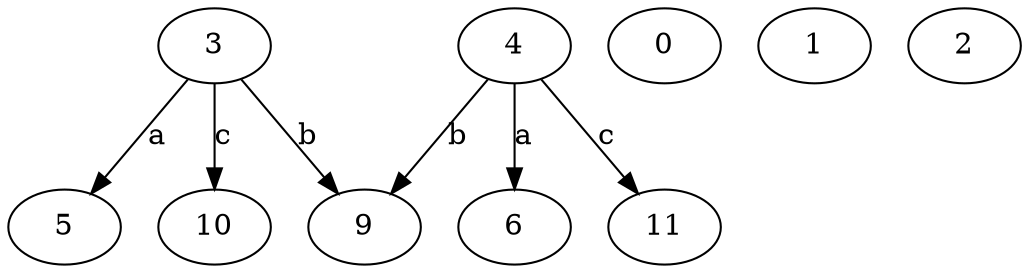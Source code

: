 strict digraph  {
3;
4;
5;
6;
0;
1;
9;
10;
11;
2;
3 -> 5  [label=a];
3 -> 9  [label=b];
3 -> 10  [label=c];
4 -> 6  [label=a];
4 -> 9  [label=b];
4 -> 11  [label=c];
}
